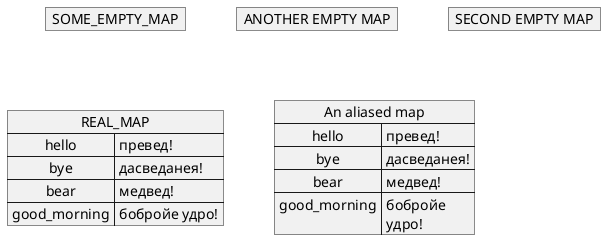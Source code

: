 @startuml
mAp SOME_EMPTY_MAP {
}
map "ANOTHER EMPTY MAP" AS ANOTHER_EMPTY_MAP {
}

  'comment

MaP "SECOND EMPTY MAP" as SECOND_EMPTY_MAP {
}

MAP REAL_MAP {
    hello =>	превед!
    bye =>дасведанея!
bear=>  медвед!
good_morning     =>   бобройе удро!
}
map "An aliased map" As REAL_MAP_ALIASED {
    hello => превед!
    bye =>дасведанея!
bear=>  медвед!
good_morning     =>   бобройе\nудро!
}
@enduml
